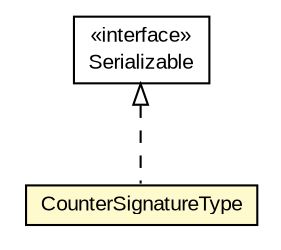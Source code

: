#!/usr/local/bin/dot
#
# Class diagram 
# Generated by UMLGraph version R5_6-24-gf6e263 (http://www.umlgraph.org/)
#

digraph G {
	edge [fontname="arial",fontsize=10,labelfontname="arial",labelfontsize=10];
	node [fontname="arial",fontsize=10,shape=plaintext];
	nodesep=0.25;
	ranksep=0.5;
	// eu.europa.esig.jaxb.xades.CounterSignatureType
	c283865 [label=<<table title="eu.europa.esig.jaxb.xades.CounterSignatureType" border="0" cellborder="1" cellspacing="0" cellpadding="2" port="p" bgcolor="lemonChiffon" href="./CounterSignatureType.html">
		<tr><td><table border="0" cellspacing="0" cellpadding="1">
<tr><td align="center" balign="center"> CounterSignatureType </td></tr>
		</table></td></tr>
		</table>>, URL="./CounterSignatureType.html", fontname="arial", fontcolor="black", fontsize=10.0];
	//eu.europa.esig.jaxb.xades.CounterSignatureType implements java.io.Serializable
	c284075:p -> c283865:p [dir=back,arrowtail=empty,style=dashed];
	// java.io.Serializable
	c284075 [label=<<table title="java.io.Serializable" border="0" cellborder="1" cellspacing="0" cellpadding="2" port="p" href="http://java.sun.com/j2se/1.4.2/docs/api/java/io/Serializable.html">
		<tr><td><table border="0" cellspacing="0" cellpadding="1">
<tr><td align="center" balign="center"> &#171;interface&#187; </td></tr>
<tr><td align="center" balign="center"> Serializable </td></tr>
		</table></td></tr>
		</table>>, URL="http://java.sun.com/j2se/1.4.2/docs/api/java/io/Serializable.html", fontname="arial", fontcolor="black", fontsize=10.0];
}

